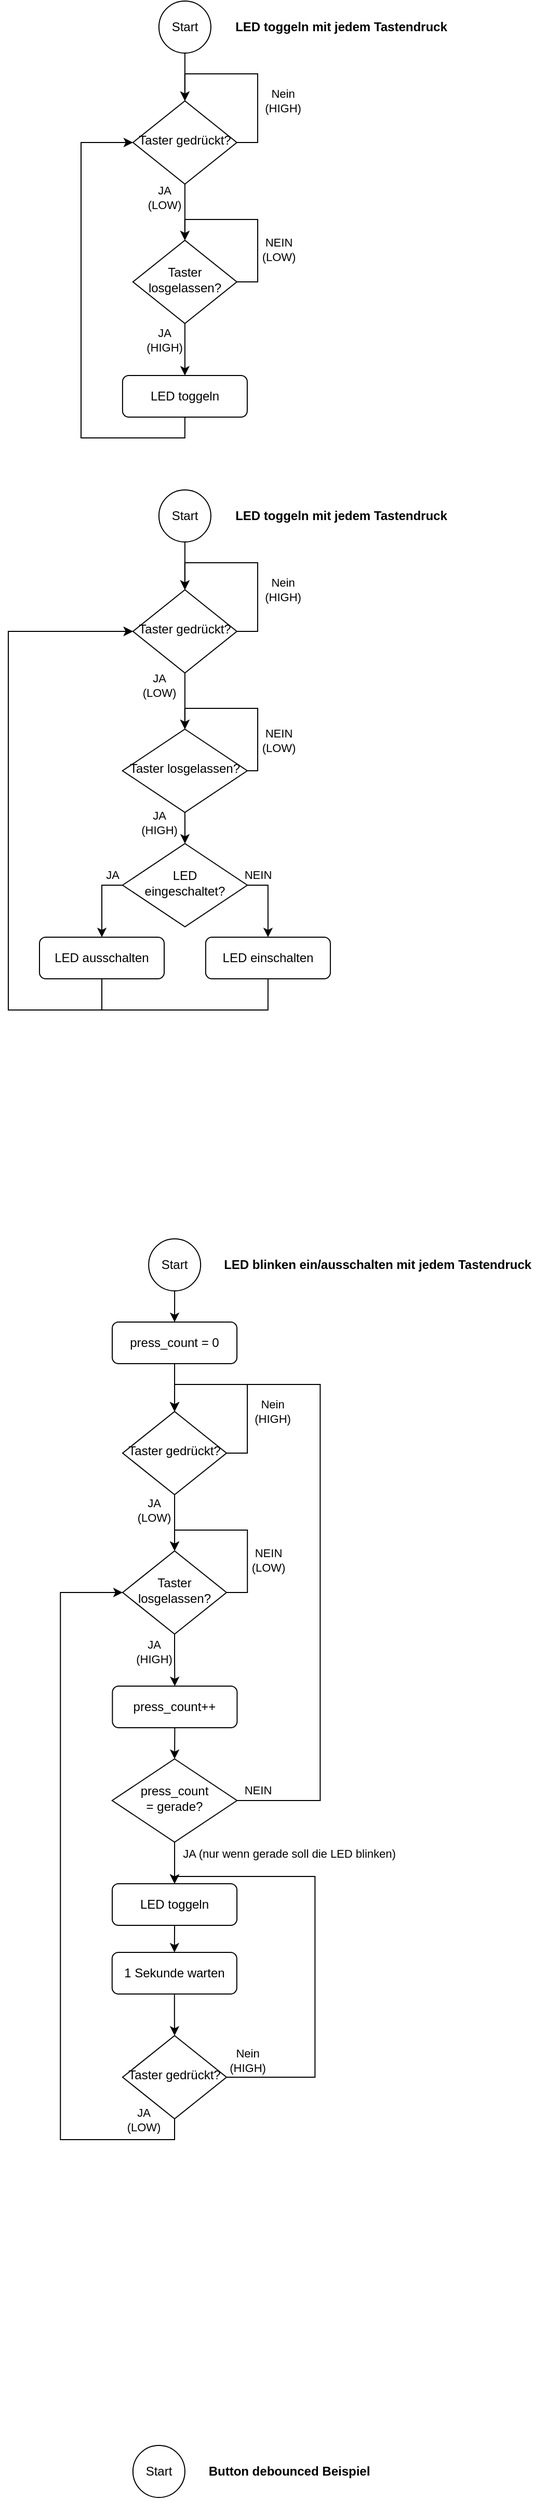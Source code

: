 <mxfile version="24.8.6">
  <diagram id="C5RBs43oDa-KdzZeNtuy" name="Page-1">
    <mxGraphModel dx="1366" dy="1994" grid="1" gridSize="10" guides="1" tooltips="1" connect="1" arrows="1" fold="1" page="1" pageScale="1" pageWidth="827" pageHeight="1169" math="0" shadow="0">
      <root>
        <mxCell id="WIyWlLk6GJQsqaUBKTNV-0" />
        <mxCell id="WIyWlLk6GJQsqaUBKTNV-1" parent="WIyWlLk6GJQsqaUBKTNV-0" />
        <mxCell id="bVHgUO8VpeUaKPs4COCc-0" style="edgeStyle=orthogonalEdgeStyle;rounded=0;orthogonalLoop=1;jettySize=auto;html=1;exitX=1;exitY=0.5;exitDx=0;exitDy=0;entryX=0.5;entryY=0;entryDx=0;entryDy=0;" edge="1" parent="WIyWlLk6GJQsqaUBKTNV-1" source="bVHgUO8VpeUaKPs4COCc-4" target="bVHgUO8VpeUaKPs4COCc-4">
          <mxGeometry relative="1" as="geometry">
            <mxPoint x="499.94" y="-960" as="targetPoint" />
            <mxPoint x="474.94" y="-950" as="sourcePoint" />
            <Array as="points">
              <mxPoint x="469.94" y="-964" />
              <mxPoint x="469.94" y="-1030" />
              <mxPoint x="399.94" y="-1030" />
            </Array>
          </mxGeometry>
        </mxCell>
        <mxCell id="bVHgUO8VpeUaKPs4COCc-1" value="&lt;div&gt;Nein&lt;/div&gt;&lt;div&gt;(HIGH)&lt;br&gt;&lt;/div&gt;" style="edgeLabel;html=1;align=center;verticalAlign=middle;resizable=0;points=[];" vertex="1" connectable="0" parent="bVHgUO8VpeUaKPs4COCc-0">
          <mxGeometry x="-0.821" y="-8" relative="1" as="geometry">
            <mxPoint x="27" y="-48" as="offset" />
          </mxGeometry>
        </mxCell>
        <mxCell id="bVHgUO8VpeUaKPs4COCc-57" style="edgeStyle=orthogonalEdgeStyle;rounded=0;orthogonalLoop=1;jettySize=auto;html=1;exitX=0.5;exitY=1;exitDx=0;exitDy=0;entryX=0.5;entryY=0;entryDx=0;entryDy=0;" edge="1" parent="WIyWlLk6GJQsqaUBKTNV-1" source="bVHgUO8VpeUaKPs4COCc-4" target="bVHgUO8VpeUaKPs4COCc-12">
          <mxGeometry relative="1" as="geometry" />
        </mxCell>
        <mxCell id="bVHgUO8VpeUaKPs4COCc-59" value="&lt;div&gt;JA&lt;/div&gt;&lt;div&gt;(LOW)&lt;br&gt;&lt;/div&gt;" style="edgeLabel;html=1;align=center;verticalAlign=middle;resizable=0;points=[];" vertex="1" connectable="0" parent="bVHgUO8VpeUaKPs4COCc-57">
          <mxGeometry x="-0.538" y="1" relative="1" as="geometry">
            <mxPoint x="-21" as="offset" />
          </mxGeometry>
        </mxCell>
        <mxCell id="bVHgUO8VpeUaKPs4COCc-4" value="Taster gedrückt?" style="rhombus;whiteSpace=wrap;html=1;shadow=0;fontFamily=Helvetica;fontSize=12;align=center;strokeWidth=1;spacing=6;spacingTop=-4;" vertex="1" parent="WIyWlLk6GJQsqaUBKTNV-1">
          <mxGeometry x="349.94" y="-1004" width="100" height="80" as="geometry" />
        </mxCell>
        <mxCell id="bVHgUO8VpeUaKPs4COCc-6" value="LED toggeln" style="rounded=1;whiteSpace=wrap;html=1;fontSize=12;glass=0;strokeWidth=1;shadow=0;" vertex="1" parent="WIyWlLk6GJQsqaUBKTNV-1">
          <mxGeometry x="339.94" y="-740" width="120" height="40" as="geometry" />
        </mxCell>
        <mxCell id="bVHgUO8VpeUaKPs4COCc-7" style="edgeStyle=orthogonalEdgeStyle;rounded=0;orthogonalLoop=1;jettySize=auto;html=1;exitX=0.5;exitY=1;exitDx=0;exitDy=0;entryX=0.5;entryY=0;entryDx=0;entryDy=0;" edge="1" parent="WIyWlLk6GJQsqaUBKTNV-1" source="bVHgUO8VpeUaKPs4COCc-8" target="bVHgUO8VpeUaKPs4COCc-4">
          <mxGeometry relative="1" as="geometry">
            <mxPoint x="399.94" y="-1094" as="targetPoint" />
          </mxGeometry>
        </mxCell>
        <mxCell id="bVHgUO8VpeUaKPs4COCc-8" value="&lt;div&gt;Start&lt;/div&gt;" style="ellipse;whiteSpace=wrap;html=1;" vertex="1" parent="WIyWlLk6GJQsqaUBKTNV-1">
          <mxGeometry x="374.94" y="-1100" width="50" height="50" as="geometry" />
        </mxCell>
        <mxCell id="bVHgUO8VpeUaKPs4COCc-9" style="edgeStyle=orthogonalEdgeStyle;rounded=0;orthogonalLoop=1;jettySize=auto;html=1;exitX=0.5;exitY=1;exitDx=0;exitDy=0;entryX=0;entryY=0.5;entryDx=0;entryDy=0;" edge="1" parent="WIyWlLk6GJQsqaUBKTNV-1" source="bVHgUO8VpeUaKPs4COCc-6" target="bVHgUO8VpeUaKPs4COCc-4">
          <mxGeometry relative="1" as="geometry">
            <Array as="points">
              <mxPoint x="400" y="-680" />
              <mxPoint x="300" y="-680" />
              <mxPoint x="300" y="-964" />
            </Array>
            <mxPoint x="399.94" y="-750" as="sourcePoint" />
          </mxGeometry>
        </mxCell>
        <mxCell id="bVHgUO8VpeUaKPs4COCc-11" value="&lt;b&gt;LED toggeln mit jedem Tastendruck&lt;/b&gt;" style="text;html=1;align=center;verticalAlign=middle;resizable=0;points=[];autosize=1;strokeColor=none;fillColor=none;" vertex="1" parent="WIyWlLk6GJQsqaUBKTNV-1">
          <mxGeometry x="440" y="-1090" width="220" height="30" as="geometry" />
        </mxCell>
        <mxCell id="bVHgUO8VpeUaKPs4COCc-58" style="edgeStyle=orthogonalEdgeStyle;rounded=0;orthogonalLoop=1;jettySize=auto;html=1;exitX=0.5;exitY=1;exitDx=0;exitDy=0;entryX=0.5;entryY=0;entryDx=0;entryDy=0;" edge="1" parent="WIyWlLk6GJQsqaUBKTNV-1" source="bVHgUO8VpeUaKPs4COCc-12" target="bVHgUO8VpeUaKPs4COCc-6">
          <mxGeometry relative="1" as="geometry" />
        </mxCell>
        <mxCell id="bVHgUO8VpeUaKPs4COCc-60" value="&lt;div&gt;JA&lt;/div&gt;&lt;div&gt;(HIGH)&lt;br&gt;&lt;/div&gt;" style="edgeLabel;html=1;align=center;verticalAlign=middle;resizable=0;points=[];" vertex="1" connectable="0" parent="bVHgUO8VpeUaKPs4COCc-58">
          <mxGeometry x="-0.355" y="1" relative="1" as="geometry">
            <mxPoint x="-21" as="offset" />
          </mxGeometry>
        </mxCell>
        <mxCell id="bVHgUO8VpeUaKPs4COCc-12" value="Taster losgelassen?" style="rhombus;whiteSpace=wrap;html=1;shadow=0;fontFamily=Helvetica;fontSize=12;align=center;strokeWidth=1;spacing=6;spacingTop=-4;" vertex="1" parent="WIyWlLk6GJQsqaUBKTNV-1">
          <mxGeometry x="349.94" y="-870" width="100" height="80" as="geometry" />
        </mxCell>
        <mxCell id="bVHgUO8VpeUaKPs4COCc-13" style="edgeStyle=orthogonalEdgeStyle;rounded=0;orthogonalLoop=1;jettySize=auto;html=1;exitX=1;exitY=0.5;exitDx=0;exitDy=0;entryX=0.5;entryY=0;entryDx=0;entryDy=0;" edge="1" parent="WIyWlLk6GJQsqaUBKTNV-1" source="bVHgUO8VpeUaKPs4COCc-12" target="bVHgUO8VpeUaKPs4COCc-12">
          <mxGeometry relative="1" as="geometry">
            <Array as="points">
              <mxPoint x="470" y="-830" />
              <mxPoint x="470" y="-890" />
              <mxPoint x="400" y="-890" />
            </Array>
          </mxGeometry>
        </mxCell>
        <mxCell id="bVHgUO8VpeUaKPs4COCc-14" value="&lt;div&gt;NEIN&lt;/div&gt;&lt;div&gt;(LOW)&lt;/div&gt;" style="edgeLabel;html=1;align=center;verticalAlign=middle;resizable=0;points=[];" vertex="1" connectable="0" parent="bVHgUO8VpeUaKPs4COCc-13">
          <mxGeometry x="-0.393" y="4" relative="1" as="geometry">
            <mxPoint x="24" as="offset" />
          </mxGeometry>
        </mxCell>
        <mxCell id="bVHgUO8VpeUaKPs4COCc-16" style="edgeStyle=orthogonalEdgeStyle;rounded=0;orthogonalLoop=1;jettySize=auto;html=1;exitX=1;exitY=0.5;exitDx=0;exitDy=0;entryX=0.5;entryY=0;entryDx=0;entryDy=0;" edge="1" source="bVHgUO8VpeUaKPs4COCc-21" target="bVHgUO8VpeUaKPs4COCc-21" parent="WIyWlLk6GJQsqaUBKTNV-1">
          <mxGeometry relative="1" as="geometry">
            <mxPoint x="499.94" y="-490" as="targetPoint" />
            <mxPoint x="474.94" y="-480" as="sourcePoint" />
            <Array as="points">
              <mxPoint x="469.94" y="-494" />
              <mxPoint x="469.94" y="-560" />
              <mxPoint x="399.94" y="-560" />
            </Array>
          </mxGeometry>
        </mxCell>
        <mxCell id="bVHgUO8VpeUaKPs4COCc-17" value="&lt;div&gt;Nein&lt;/div&gt;&lt;div&gt;(HIGH)&lt;br&gt;&lt;/div&gt;" style="edgeLabel;html=1;align=center;verticalAlign=middle;resizable=0;points=[];" vertex="1" connectable="0" parent="bVHgUO8VpeUaKPs4COCc-16">
          <mxGeometry x="-0.821" y="-8" relative="1" as="geometry">
            <mxPoint x="27" y="-48" as="offset" />
          </mxGeometry>
        </mxCell>
        <mxCell id="bVHgUO8VpeUaKPs4COCc-18" style="edgeStyle=orthogonalEdgeStyle;rounded=0;orthogonalLoop=1;jettySize=auto;html=1;exitX=0.5;exitY=1;exitDx=0;exitDy=0;entryX=0.5;entryY=0;entryDx=0;entryDy=0;" edge="1" source="bVHgUO8VpeUaKPs4COCc-27" target="bVHgUO8VpeUaKPs4COCc-30" parent="WIyWlLk6GJQsqaUBKTNV-1">
          <mxGeometry relative="1" as="geometry" />
        </mxCell>
        <mxCell id="bVHgUO8VpeUaKPs4COCc-20" value="&lt;div&gt;JA&lt;/div&gt;&lt;div&gt;(HIGH)&lt;br&gt;&lt;/div&gt;" style="edgeLabel;html=1;align=center;verticalAlign=middle;resizable=0;points=[];" vertex="1" connectable="0" parent="bVHgUO8VpeUaKPs4COCc-18">
          <mxGeometry x="0.629" y="2" relative="1" as="geometry">
            <mxPoint x="-27" y="-15" as="offset" />
          </mxGeometry>
        </mxCell>
        <mxCell id="bVHgUO8VpeUaKPs4COCc-32" style="edgeStyle=orthogonalEdgeStyle;rounded=0;orthogonalLoop=1;jettySize=auto;html=1;exitX=0.5;exitY=1;exitDx=0;exitDy=0;entryX=0.5;entryY=0;entryDx=0;entryDy=0;" edge="1" parent="WIyWlLk6GJQsqaUBKTNV-1" source="bVHgUO8VpeUaKPs4COCc-21" target="bVHgUO8VpeUaKPs4COCc-27">
          <mxGeometry relative="1" as="geometry" />
        </mxCell>
        <mxCell id="bVHgUO8VpeUaKPs4COCc-33" value="&lt;div&gt;JA&lt;/div&gt;&lt;div&gt;(LOW)&lt;/div&gt;" style="edgeLabel;html=1;align=center;verticalAlign=middle;resizable=0;points=[];" vertex="1" connectable="0" parent="bVHgUO8VpeUaKPs4COCc-32">
          <mxGeometry x="-0.564" y="-1" relative="1" as="geometry">
            <mxPoint x="-24" as="offset" />
          </mxGeometry>
        </mxCell>
        <mxCell id="bVHgUO8VpeUaKPs4COCc-21" value="Taster gedrückt?" style="rhombus;whiteSpace=wrap;html=1;shadow=0;fontFamily=Helvetica;fontSize=12;align=center;strokeWidth=1;spacing=6;spacingTop=-4;" vertex="1" parent="WIyWlLk6GJQsqaUBKTNV-1">
          <mxGeometry x="349.94" y="-534" width="100" height="80" as="geometry" />
        </mxCell>
        <mxCell id="bVHgUO8VpeUaKPs4COCc-22" value="LED ausschalten" style="rounded=1;whiteSpace=wrap;html=1;fontSize=12;glass=0;strokeWidth=1;shadow=0;" vertex="1" parent="WIyWlLk6GJQsqaUBKTNV-1">
          <mxGeometry x="260" y="-200" width="120" height="40" as="geometry" />
        </mxCell>
        <mxCell id="bVHgUO8VpeUaKPs4COCc-23" style="edgeStyle=orthogonalEdgeStyle;rounded=0;orthogonalLoop=1;jettySize=auto;html=1;exitX=0.5;exitY=1;exitDx=0;exitDy=0;entryX=0.5;entryY=0;entryDx=0;entryDy=0;" edge="1" source="bVHgUO8VpeUaKPs4COCc-24" target="bVHgUO8VpeUaKPs4COCc-21" parent="WIyWlLk6GJQsqaUBKTNV-1">
          <mxGeometry relative="1" as="geometry">
            <mxPoint x="399.94" y="-624" as="targetPoint" />
          </mxGeometry>
        </mxCell>
        <mxCell id="bVHgUO8VpeUaKPs4COCc-24" value="&lt;div&gt;Start&lt;/div&gt;" style="ellipse;whiteSpace=wrap;html=1;" vertex="1" parent="WIyWlLk6GJQsqaUBKTNV-1">
          <mxGeometry x="374.94" y="-630" width="50" height="50" as="geometry" />
        </mxCell>
        <mxCell id="bVHgUO8VpeUaKPs4COCc-25" style="edgeStyle=orthogonalEdgeStyle;rounded=0;orthogonalLoop=1;jettySize=auto;html=1;entryX=0;entryY=0.5;entryDx=0;entryDy=0;exitX=0.5;exitY=1;exitDx=0;exitDy=0;" edge="1" source="bVHgUO8VpeUaKPs4COCc-22" target="bVHgUO8VpeUaKPs4COCc-21" parent="WIyWlLk6GJQsqaUBKTNV-1">
          <mxGeometry relative="1" as="geometry">
            <Array as="points">
              <mxPoint x="320" y="-130" />
              <mxPoint x="230" y="-130" />
              <mxPoint x="230" y="-494" />
            </Array>
            <mxPoint x="230" y="-120" as="sourcePoint" />
          </mxGeometry>
        </mxCell>
        <mxCell id="bVHgUO8VpeUaKPs4COCc-26" value="&lt;b&gt;LED toggeln mit jedem Tastendruck&lt;/b&gt;" style="text;html=1;align=center;verticalAlign=middle;resizable=0;points=[];autosize=1;strokeColor=none;fillColor=none;" vertex="1" parent="WIyWlLk6GJQsqaUBKTNV-1">
          <mxGeometry x="440" y="-620" width="220" height="30" as="geometry" />
        </mxCell>
        <mxCell id="bVHgUO8VpeUaKPs4COCc-27" value="Taster losgelassen?" style="rhombus;whiteSpace=wrap;html=1;shadow=0;fontFamily=Helvetica;fontSize=12;align=center;strokeWidth=1;spacing=6;spacingTop=-4;" vertex="1" parent="WIyWlLk6GJQsqaUBKTNV-1">
          <mxGeometry x="339.88" y="-400" width="120.12" height="80" as="geometry" />
        </mxCell>
        <mxCell id="bVHgUO8VpeUaKPs4COCc-28" style="edgeStyle=orthogonalEdgeStyle;rounded=0;orthogonalLoop=1;jettySize=auto;html=1;exitX=1;exitY=0.5;exitDx=0;exitDy=0;entryX=0.5;entryY=0;entryDx=0;entryDy=0;" edge="1" source="bVHgUO8VpeUaKPs4COCc-27" target="bVHgUO8VpeUaKPs4COCc-27" parent="WIyWlLk6GJQsqaUBKTNV-1">
          <mxGeometry relative="1" as="geometry">
            <Array as="points">
              <mxPoint x="470" y="-360" />
              <mxPoint x="470" y="-420" />
              <mxPoint x="400" y="-420" />
            </Array>
          </mxGeometry>
        </mxCell>
        <mxCell id="bVHgUO8VpeUaKPs4COCc-29" value="&lt;div&gt;NEIN&lt;/div&gt;&lt;div&gt;(LOW)&lt;/div&gt;" style="edgeLabel;html=1;align=center;verticalAlign=middle;resizable=0;points=[];" vertex="1" connectable="0" parent="bVHgUO8VpeUaKPs4COCc-28">
          <mxGeometry x="-0.393" y="4" relative="1" as="geometry">
            <mxPoint x="24" y="9" as="offset" />
          </mxGeometry>
        </mxCell>
        <mxCell id="bVHgUO8VpeUaKPs4COCc-34" style="edgeStyle=orthogonalEdgeStyle;rounded=0;orthogonalLoop=1;jettySize=auto;html=1;exitX=1;exitY=0.5;exitDx=0;exitDy=0;entryX=0.5;entryY=0;entryDx=0;entryDy=0;" edge="1" parent="WIyWlLk6GJQsqaUBKTNV-1" source="bVHgUO8VpeUaKPs4COCc-30" target="bVHgUO8VpeUaKPs4COCc-31">
          <mxGeometry relative="1" as="geometry">
            <mxPoint x="490" y="-240" as="targetPoint" />
            <Array as="points">
              <mxPoint x="480" y="-250" />
            </Array>
          </mxGeometry>
        </mxCell>
        <mxCell id="bVHgUO8VpeUaKPs4COCc-38" value="NEIN" style="edgeLabel;html=1;align=center;verticalAlign=middle;resizable=0;points=[];" vertex="1" connectable="0" parent="bVHgUO8VpeUaKPs4COCc-34">
          <mxGeometry x="-0.709" y="-1" relative="1" as="geometry">
            <mxPoint y="-11" as="offset" />
          </mxGeometry>
        </mxCell>
        <mxCell id="bVHgUO8VpeUaKPs4COCc-36" style="edgeStyle=orthogonalEdgeStyle;rounded=0;orthogonalLoop=1;jettySize=auto;html=1;exitX=0;exitY=0.5;exitDx=0;exitDy=0;entryX=0.5;entryY=0;entryDx=0;entryDy=0;" edge="1" parent="WIyWlLk6GJQsqaUBKTNV-1" source="bVHgUO8VpeUaKPs4COCc-30" target="bVHgUO8VpeUaKPs4COCc-22">
          <mxGeometry relative="1" as="geometry">
            <Array as="points">
              <mxPoint x="320" y="-250" />
            </Array>
          </mxGeometry>
        </mxCell>
        <mxCell id="bVHgUO8VpeUaKPs4COCc-37" value="JA" style="edgeLabel;html=1;align=center;verticalAlign=middle;resizable=0;points=[];" vertex="1" connectable="0" parent="bVHgUO8VpeUaKPs4COCc-36">
          <mxGeometry x="-0.576" relative="1" as="geometry">
            <mxPoint x="5" y="-10" as="offset" />
          </mxGeometry>
        </mxCell>
        <mxCell id="bVHgUO8VpeUaKPs4COCc-30" value="&lt;div&gt;LED&lt;/div&gt;&lt;div&gt;eingeschaltet?&lt;/div&gt;" style="rhombus;whiteSpace=wrap;html=1;shadow=0;fontFamily=Helvetica;fontSize=12;align=center;strokeWidth=1;spacing=6;spacingTop=-4;" vertex="1" parent="WIyWlLk6GJQsqaUBKTNV-1">
          <mxGeometry x="339.94" y="-290" width="120.12" height="80" as="geometry" />
        </mxCell>
        <mxCell id="bVHgUO8VpeUaKPs4COCc-39" style="edgeStyle=orthogonalEdgeStyle;rounded=0;orthogonalLoop=1;jettySize=auto;html=1;exitX=0.5;exitY=1;exitDx=0;exitDy=0;entryX=0;entryY=0.5;entryDx=0;entryDy=0;" edge="1" parent="WIyWlLk6GJQsqaUBKTNV-1" source="bVHgUO8VpeUaKPs4COCc-31" target="bVHgUO8VpeUaKPs4COCc-21">
          <mxGeometry relative="1" as="geometry">
            <mxPoint x="300.0" y="-524.186" as="targetPoint" />
            <Array as="points">
              <mxPoint x="480" y="-130" />
              <mxPoint x="230" y="-130" />
              <mxPoint x="230" y="-494" />
            </Array>
          </mxGeometry>
        </mxCell>
        <mxCell id="bVHgUO8VpeUaKPs4COCc-31" value="LED einschalten" style="rounded=1;whiteSpace=wrap;html=1;fontSize=12;glass=0;strokeWidth=1;shadow=0;" vertex="1" parent="WIyWlLk6GJQsqaUBKTNV-1">
          <mxGeometry x="419.94" y="-200" width="120" height="40" as="geometry" />
        </mxCell>
        <mxCell id="bVHgUO8VpeUaKPs4COCc-40" style="edgeStyle=orthogonalEdgeStyle;rounded=0;orthogonalLoop=1;jettySize=auto;html=1;exitX=1;exitY=0.5;exitDx=0;exitDy=0;entryX=0.5;entryY=0;entryDx=0;entryDy=0;" edge="1" parent="WIyWlLk6GJQsqaUBKTNV-1" source="bVHgUO8VpeUaKPs4COCc-45" target="bVHgUO8VpeUaKPs4COCc-45">
          <mxGeometry relative="1" as="geometry">
            <mxPoint x="490.02" y="300" as="targetPoint" />
            <mxPoint x="465.02" y="310" as="sourcePoint" />
            <Array as="points">
              <mxPoint x="460.02" y="296" />
              <mxPoint x="460.02" y="230" />
              <mxPoint x="390.02" y="230" />
            </Array>
          </mxGeometry>
        </mxCell>
        <mxCell id="bVHgUO8VpeUaKPs4COCc-41" value="&lt;div&gt;Nein&lt;/div&gt;&lt;div&gt;(HIGH)&lt;br&gt;&lt;/div&gt;" style="edgeLabel;html=1;align=center;verticalAlign=middle;resizable=0;points=[];" vertex="1" connectable="0" parent="bVHgUO8VpeUaKPs4COCc-40">
          <mxGeometry x="-0.821" y="-8" relative="1" as="geometry">
            <mxPoint x="27" y="-48" as="offset" />
          </mxGeometry>
        </mxCell>
        <mxCell id="bVHgUO8VpeUaKPs4COCc-61" style="edgeStyle=orthogonalEdgeStyle;rounded=0;orthogonalLoop=1;jettySize=auto;html=1;exitX=0.5;exitY=1;exitDx=0;exitDy=0;entryX=0.5;entryY=0;entryDx=0;entryDy=0;" edge="1" parent="WIyWlLk6GJQsqaUBKTNV-1" source="bVHgUO8VpeUaKPs4COCc-45" target="bVHgUO8VpeUaKPs4COCc-51">
          <mxGeometry relative="1" as="geometry" />
        </mxCell>
        <mxCell id="bVHgUO8VpeUaKPs4COCc-62" value="&lt;div&gt;JA&lt;/div&gt;&lt;div&gt;(LOW)&lt;br&gt;&lt;/div&gt;" style="edgeLabel;html=1;align=center;verticalAlign=middle;resizable=0;points=[];" vertex="1" connectable="0" parent="bVHgUO8VpeUaKPs4COCc-61">
          <mxGeometry x="-0.448" y="-1" relative="1" as="geometry">
            <mxPoint x="-19" as="offset" />
          </mxGeometry>
        </mxCell>
        <mxCell id="bVHgUO8VpeUaKPs4COCc-45" value="Taster gedrückt?" style="rhombus;whiteSpace=wrap;html=1;shadow=0;fontFamily=Helvetica;fontSize=12;align=center;strokeWidth=1;spacing=6;spacingTop=-4;" vertex="1" parent="WIyWlLk6GJQsqaUBKTNV-1">
          <mxGeometry x="340.02" y="256" width="100" height="80" as="geometry" />
        </mxCell>
        <mxCell id="bVHgUO8VpeUaKPs4COCc-84" style="edgeStyle=orthogonalEdgeStyle;rounded=0;orthogonalLoop=1;jettySize=auto;html=1;exitX=0.5;exitY=1;exitDx=0;exitDy=0;entryX=0.5;entryY=0;entryDx=0;entryDy=0;" edge="1" parent="WIyWlLk6GJQsqaUBKTNV-1" source="bVHgUO8VpeUaKPs4COCc-46" target="bVHgUO8VpeUaKPs4COCc-82">
          <mxGeometry relative="1" as="geometry" />
        </mxCell>
        <mxCell id="bVHgUO8VpeUaKPs4COCc-46" value="LED toggeln" style="rounded=1;whiteSpace=wrap;html=1;fontSize=12;glass=0;strokeWidth=1;shadow=0;" vertex="1" parent="WIyWlLk6GJQsqaUBKTNV-1">
          <mxGeometry x="330.02" y="710" width="120" height="40" as="geometry" />
        </mxCell>
        <mxCell id="bVHgUO8VpeUaKPs4COCc-47" style="edgeStyle=orthogonalEdgeStyle;rounded=0;orthogonalLoop=1;jettySize=auto;html=1;exitX=0.5;exitY=1;exitDx=0;exitDy=0;entryX=0.5;entryY=0;entryDx=0;entryDy=0;" edge="1" parent="WIyWlLk6GJQsqaUBKTNV-1" source="bVHgUO8VpeUaKPs4COCc-54" target="bVHgUO8VpeUaKPs4COCc-45">
          <mxGeometry relative="1" as="geometry">
            <mxPoint x="390.02" y="166" as="targetPoint" />
            <mxPoint x="390.02" y="210" as="sourcePoint" />
          </mxGeometry>
        </mxCell>
        <mxCell id="bVHgUO8VpeUaKPs4COCc-55" style="edgeStyle=orthogonalEdgeStyle;rounded=0;orthogonalLoop=1;jettySize=auto;html=1;exitX=0.5;exitY=1;exitDx=0;exitDy=0;entryX=0.5;entryY=0;entryDx=0;entryDy=0;" edge="1" parent="WIyWlLk6GJQsqaUBKTNV-1" source="bVHgUO8VpeUaKPs4COCc-48" target="bVHgUO8VpeUaKPs4COCc-54">
          <mxGeometry relative="1" as="geometry" />
        </mxCell>
        <mxCell id="bVHgUO8VpeUaKPs4COCc-48" value="&lt;div&gt;Start&lt;/div&gt;" style="ellipse;whiteSpace=wrap;html=1;" vertex="1" parent="WIyWlLk6GJQsqaUBKTNV-1">
          <mxGeometry x="365.08" y="90" width="50" height="50" as="geometry" />
        </mxCell>
        <mxCell id="bVHgUO8VpeUaKPs4COCc-50" value="&lt;b&gt;LED blinken ein/ausschalten mit jedem Tastendruck&lt;/b&gt;" style="text;html=1;align=center;verticalAlign=middle;resizable=0;points=[];autosize=1;strokeColor=none;fillColor=none;" vertex="1" parent="WIyWlLk6GJQsqaUBKTNV-1">
          <mxGeometry x="425.2" y="100" width="320" height="30" as="geometry" />
        </mxCell>
        <mxCell id="bVHgUO8VpeUaKPs4COCc-63" style="edgeStyle=orthogonalEdgeStyle;rounded=0;orthogonalLoop=1;jettySize=auto;html=1;exitX=0.5;exitY=1;exitDx=0;exitDy=0;entryX=0.5;entryY=0;entryDx=0;entryDy=0;" edge="1" parent="WIyWlLk6GJQsqaUBKTNV-1" source="bVHgUO8VpeUaKPs4COCc-51" target="bVHgUO8VpeUaKPs4COCc-56">
          <mxGeometry relative="1" as="geometry" />
        </mxCell>
        <mxCell id="bVHgUO8VpeUaKPs4COCc-64" value="&lt;div&gt;JA&lt;/div&gt;&lt;div&gt;(HIGH)&lt;br&gt;&lt;/div&gt;" style="edgeLabel;html=1;align=center;verticalAlign=middle;resizable=0;points=[];" vertex="1" connectable="0" parent="bVHgUO8VpeUaKPs4COCc-63">
          <mxGeometry x="-0.337" y="-2" relative="1" as="geometry">
            <mxPoint x="-18" as="offset" />
          </mxGeometry>
        </mxCell>
        <mxCell id="bVHgUO8VpeUaKPs4COCc-51" value="Taster losgelassen?" style="rhombus;whiteSpace=wrap;html=1;shadow=0;fontFamily=Helvetica;fontSize=12;align=center;strokeWidth=1;spacing=6;spacingTop=-4;" vertex="1" parent="WIyWlLk6GJQsqaUBKTNV-1">
          <mxGeometry x="340.02" y="390" width="100" height="80" as="geometry" />
        </mxCell>
        <mxCell id="bVHgUO8VpeUaKPs4COCc-52" style="edgeStyle=orthogonalEdgeStyle;rounded=0;orthogonalLoop=1;jettySize=auto;html=1;exitX=1;exitY=0.5;exitDx=0;exitDy=0;entryX=0.5;entryY=0;entryDx=0;entryDy=0;" edge="1" parent="WIyWlLk6GJQsqaUBKTNV-1" source="bVHgUO8VpeUaKPs4COCc-51" target="bVHgUO8VpeUaKPs4COCc-51">
          <mxGeometry relative="1" as="geometry">
            <Array as="points">
              <mxPoint x="460.08" y="430" />
              <mxPoint x="460.08" y="370" />
              <mxPoint x="390.08" y="370" />
            </Array>
          </mxGeometry>
        </mxCell>
        <mxCell id="bVHgUO8VpeUaKPs4COCc-53" value="&lt;div&gt;NEIN&lt;/div&gt;&lt;div&gt;(LOW)&lt;/div&gt;" style="edgeLabel;html=1;align=center;verticalAlign=middle;resizable=0;points=[];" vertex="1" connectable="0" parent="bVHgUO8VpeUaKPs4COCc-52">
          <mxGeometry x="-0.393" y="4" relative="1" as="geometry">
            <mxPoint x="24" as="offset" />
          </mxGeometry>
        </mxCell>
        <mxCell id="bVHgUO8VpeUaKPs4COCc-54" value="press_count = 0" style="rounded=1;whiteSpace=wrap;html=1;fontSize=12;glass=0;strokeWidth=1;shadow=0;" vertex="1" parent="WIyWlLk6GJQsqaUBKTNV-1">
          <mxGeometry x="330.02" y="170" width="120" height="40" as="geometry" />
        </mxCell>
        <mxCell id="bVHgUO8VpeUaKPs4COCc-67" style="edgeStyle=orthogonalEdgeStyle;rounded=0;orthogonalLoop=1;jettySize=auto;html=1;exitX=0.5;exitY=1;exitDx=0;exitDy=0;entryX=0.5;entryY=0;entryDx=0;entryDy=0;" edge="1" parent="WIyWlLk6GJQsqaUBKTNV-1" source="bVHgUO8VpeUaKPs4COCc-56" target="bVHgUO8VpeUaKPs4COCc-66">
          <mxGeometry relative="1" as="geometry" />
        </mxCell>
        <mxCell id="bVHgUO8VpeUaKPs4COCc-56" value="press_count++" style="rounded=1;whiteSpace=wrap;html=1;fontSize=12;glass=0;strokeWidth=1;shadow=0;" vertex="1" parent="WIyWlLk6GJQsqaUBKTNV-1">
          <mxGeometry x="330.2" y="520" width="120" height="40" as="geometry" />
        </mxCell>
        <mxCell id="bVHgUO8VpeUaKPs4COCc-68" style="edgeStyle=orthogonalEdgeStyle;rounded=0;orthogonalLoop=1;jettySize=auto;html=1;exitX=1;exitY=0.5;exitDx=0;exitDy=0;entryX=0.5;entryY=0;entryDx=0;entryDy=0;" edge="1" parent="WIyWlLk6GJQsqaUBKTNV-1" source="bVHgUO8VpeUaKPs4COCc-66" target="bVHgUO8VpeUaKPs4COCc-45">
          <mxGeometry relative="1" as="geometry">
            <Array as="points">
              <mxPoint x="530.14" y="630" />
              <mxPoint x="530.14" y="230" />
              <mxPoint x="390.14" y="230" />
            </Array>
          </mxGeometry>
        </mxCell>
        <mxCell id="bVHgUO8VpeUaKPs4COCc-69" value="NEIN" style="edgeLabel;html=1;align=center;verticalAlign=middle;resizable=0;points=[];" vertex="1" connectable="0" parent="bVHgUO8VpeUaKPs4COCc-68">
          <mxGeometry x="-0.945" y="2" relative="1" as="geometry">
            <mxPoint x="2" y="-8" as="offset" />
          </mxGeometry>
        </mxCell>
        <mxCell id="bVHgUO8VpeUaKPs4COCc-70" style="edgeStyle=orthogonalEdgeStyle;rounded=0;orthogonalLoop=1;jettySize=auto;html=1;exitX=0.5;exitY=1;exitDx=0;exitDy=0;entryX=0.5;entryY=0;entryDx=0;entryDy=0;" edge="1" parent="WIyWlLk6GJQsqaUBKTNV-1" source="bVHgUO8VpeUaKPs4COCc-66" target="bVHgUO8VpeUaKPs4COCc-46">
          <mxGeometry relative="1" as="geometry" />
        </mxCell>
        <mxCell id="bVHgUO8VpeUaKPs4COCc-83" value="JA (nur wenn gerade soll die LED blinken)" style="edgeLabel;html=1;align=center;verticalAlign=middle;resizable=0;points=[];" vertex="1" connectable="0" parent="bVHgUO8VpeUaKPs4COCc-70">
          <mxGeometry x="-0.217" relative="1" as="geometry">
            <mxPoint x="110" y="-5" as="offset" />
          </mxGeometry>
        </mxCell>
        <mxCell id="bVHgUO8VpeUaKPs4COCc-66" value="&lt;div&gt;press_count&lt;/div&gt;&lt;div&gt;= gerade?&lt;/div&gt;" style="rhombus;whiteSpace=wrap;html=1;shadow=0;fontFamily=Helvetica;fontSize=12;align=center;strokeWidth=1;spacing=6;spacingTop=-4;" vertex="1" parent="WIyWlLk6GJQsqaUBKTNV-1">
          <mxGeometry x="329.9" y="590" width="120.24" height="80" as="geometry" />
        </mxCell>
        <mxCell id="bVHgUO8VpeUaKPs4COCc-77" style="edgeStyle=orthogonalEdgeStyle;rounded=0;orthogonalLoop=1;jettySize=auto;html=1;exitX=0.5;exitY=1;exitDx=0;exitDy=0;entryX=0;entryY=0.5;entryDx=0;entryDy=0;" edge="1" source="bVHgUO8VpeUaKPs4COCc-79" parent="WIyWlLk6GJQsqaUBKTNV-1" target="bVHgUO8VpeUaKPs4COCc-51">
          <mxGeometry relative="1" as="geometry">
            <mxPoint x="390.14" y="990" as="targetPoint" />
            <Array as="points">
              <mxPoint x="390.14" y="956" />
              <mxPoint x="280.14" y="956" />
              <mxPoint x="280.14" y="430" />
            </Array>
          </mxGeometry>
        </mxCell>
        <mxCell id="bVHgUO8VpeUaKPs4COCc-78" value="&lt;div&gt;JA&lt;/div&gt;&lt;div&gt;(LOW)&lt;br&gt;&lt;/div&gt;" style="edgeLabel;html=1;align=center;verticalAlign=middle;resizable=0;points=[];" vertex="1" connectable="0" parent="bVHgUO8VpeUaKPs4COCc-77">
          <mxGeometry x="-0.448" y="-1" relative="1" as="geometry">
            <mxPoint x="79" y="48" as="offset" />
          </mxGeometry>
        </mxCell>
        <mxCell id="bVHgUO8VpeUaKPs4COCc-79" value="Taster gedrückt?" style="rhombus;whiteSpace=wrap;html=1;shadow=0;fontFamily=Helvetica;fontSize=12;align=center;strokeWidth=1;spacing=6;spacingTop=-4;" vertex="1" parent="WIyWlLk6GJQsqaUBKTNV-1">
          <mxGeometry x="340.02" y="856" width="100" height="80" as="geometry" />
        </mxCell>
        <mxCell id="bVHgUO8VpeUaKPs4COCc-80" style="edgeStyle=orthogonalEdgeStyle;rounded=0;orthogonalLoop=1;jettySize=auto;html=1;exitX=1;exitY=0.5;exitDx=0;exitDy=0;entryX=0.5;entryY=0;entryDx=0;entryDy=0;" edge="1" source="bVHgUO8VpeUaKPs4COCc-79" target="bVHgUO8VpeUaKPs4COCc-46" parent="WIyWlLk6GJQsqaUBKTNV-1">
          <mxGeometry relative="1" as="geometry">
            <mxPoint x="425.2" y="703" as="targetPoint" />
            <mxPoint x="475.2" y="889" as="sourcePoint" />
            <Array as="points">
              <mxPoint x="525.14" y="896" />
              <mxPoint x="525.14" y="703" />
              <mxPoint x="390.14" y="703" />
            </Array>
          </mxGeometry>
        </mxCell>
        <mxCell id="bVHgUO8VpeUaKPs4COCc-81" value="&lt;div&gt;Nein&lt;/div&gt;&lt;div&gt;(HIGH)&lt;br&gt;&lt;/div&gt;" style="edgeLabel;html=1;align=center;verticalAlign=middle;resizable=0;points=[];" vertex="1" connectable="0" parent="bVHgUO8VpeUaKPs4COCc-80">
          <mxGeometry x="-0.821" y="-8" relative="1" as="geometry">
            <mxPoint x="-18" y="-24" as="offset" />
          </mxGeometry>
        </mxCell>
        <mxCell id="bVHgUO8VpeUaKPs4COCc-85" style="edgeStyle=orthogonalEdgeStyle;rounded=0;orthogonalLoop=1;jettySize=auto;html=1;exitX=0.5;exitY=1;exitDx=0;exitDy=0;entryX=0.5;entryY=0;entryDx=0;entryDy=0;" edge="1" parent="WIyWlLk6GJQsqaUBKTNV-1" source="bVHgUO8VpeUaKPs4COCc-82" target="bVHgUO8VpeUaKPs4COCc-79">
          <mxGeometry relative="1" as="geometry" />
        </mxCell>
        <mxCell id="bVHgUO8VpeUaKPs4COCc-82" value="1 Sekunde warten" style="rounded=1;whiteSpace=wrap;html=1;fontSize=12;glass=0;strokeWidth=1;shadow=0;" vertex="1" parent="WIyWlLk6GJQsqaUBKTNV-1">
          <mxGeometry x="329.9" y="776" width="120" height="40" as="geometry" />
        </mxCell>
        <mxCell id="bVHgUO8VpeUaKPs4COCc-86" value="&lt;div&gt;Start&lt;/div&gt;" style="ellipse;whiteSpace=wrap;html=1;" vertex="1" parent="WIyWlLk6GJQsqaUBKTNV-1">
          <mxGeometry x="349.94" y="1250" width="50" height="50" as="geometry" />
        </mxCell>
        <mxCell id="bVHgUO8VpeUaKPs4COCc-87" value="&lt;b&gt;Button debounced Beispiel&lt;br&gt;&lt;/b&gt;" style="text;html=1;align=center;verticalAlign=middle;resizable=0;points=[];autosize=1;strokeColor=none;fillColor=none;" vertex="1" parent="WIyWlLk6GJQsqaUBKTNV-1">
          <mxGeometry x="415.08" y="1260" width="170" height="30" as="geometry" />
        </mxCell>
      </root>
    </mxGraphModel>
  </diagram>
</mxfile>
